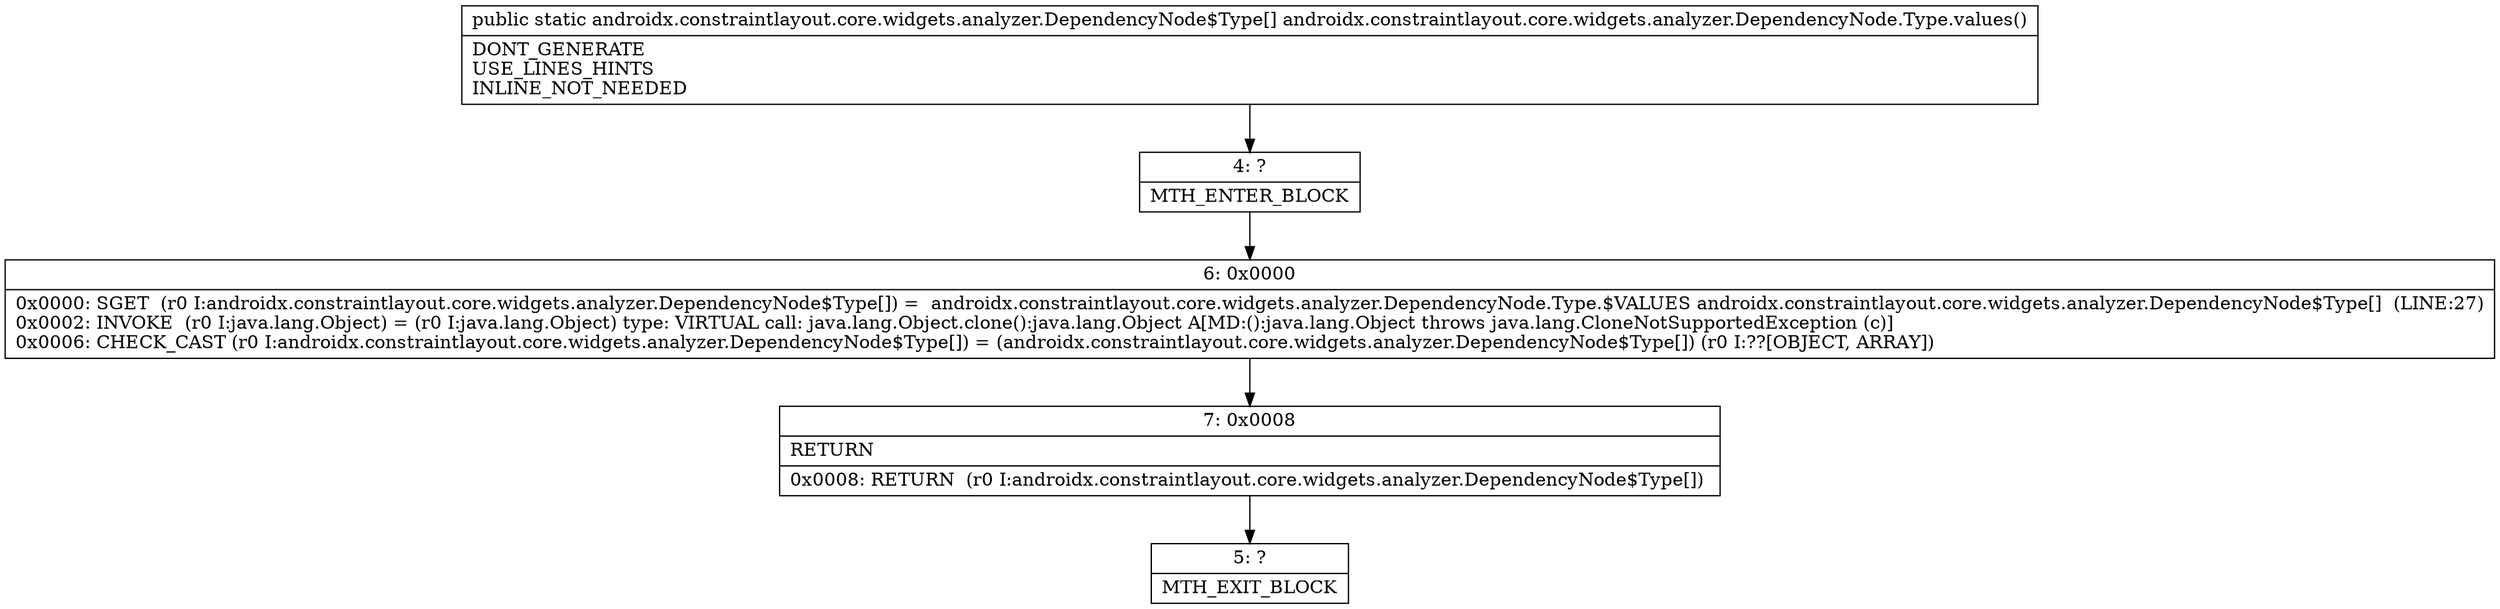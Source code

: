 digraph "CFG forandroidx.constraintlayout.core.widgets.analyzer.DependencyNode.Type.values()[Landroidx\/constraintlayout\/core\/widgets\/analyzer\/DependencyNode$Type;" {
Node_4 [shape=record,label="{4\:\ ?|MTH_ENTER_BLOCK\l}"];
Node_6 [shape=record,label="{6\:\ 0x0000|0x0000: SGET  (r0 I:androidx.constraintlayout.core.widgets.analyzer.DependencyNode$Type[]) =  androidx.constraintlayout.core.widgets.analyzer.DependencyNode.Type.$VALUES androidx.constraintlayout.core.widgets.analyzer.DependencyNode$Type[]  (LINE:27)\l0x0002: INVOKE  (r0 I:java.lang.Object) = (r0 I:java.lang.Object) type: VIRTUAL call: java.lang.Object.clone():java.lang.Object A[MD:():java.lang.Object throws java.lang.CloneNotSupportedException (c)]\l0x0006: CHECK_CAST (r0 I:androidx.constraintlayout.core.widgets.analyzer.DependencyNode$Type[]) = (androidx.constraintlayout.core.widgets.analyzer.DependencyNode$Type[]) (r0 I:??[OBJECT, ARRAY]) \l}"];
Node_7 [shape=record,label="{7\:\ 0x0008|RETURN\l|0x0008: RETURN  (r0 I:androidx.constraintlayout.core.widgets.analyzer.DependencyNode$Type[]) \l}"];
Node_5 [shape=record,label="{5\:\ ?|MTH_EXIT_BLOCK\l}"];
MethodNode[shape=record,label="{public static androidx.constraintlayout.core.widgets.analyzer.DependencyNode$Type[] androidx.constraintlayout.core.widgets.analyzer.DependencyNode.Type.values()  | DONT_GENERATE\lUSE_LINES_HINTS\lINLINE_NOT_NEEDED\l}"];
MethodNode -> Node_4;Node_4 -> Node_6;
Node_6 -> Node_7;
Node_7 -> Node_5;
}

